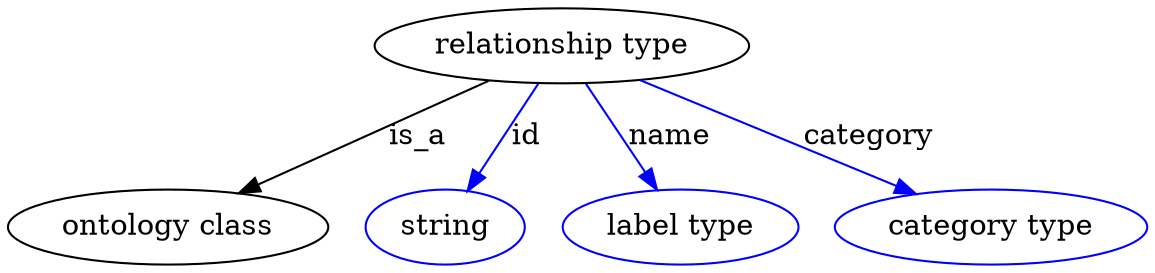 digraph {
	graph [bb="0,0,446.24,123"];
	node [label="\N"];
	"relationship type"	[height=0.5,
		label="relationship type",
		pos="218.74,105",
		width=1.9318];
	"ontology class"	[height=0.5,
		pos="61.745,18",
		width=1.7151];
	"relationship type" -> "ontology class"	[label=is_a,
		lp="160.74,61.5",
		pos="e,89.83,34.205 189.95,88.41 164.34,74.544 126.74,54.188 98.875,39.102"];
	id	[color=blue,
		height=0.5,
		label=string,
		pos="171.74,18",
		width=0.84854];
	"relationship type" -> id	[color=blue,
		label=id,
		lp="204.24,61.5",
		pos="e,180.76,35.31 209.23,86.799 202.48,74.58 193.3,57.976 185.71,44.257",
		style=solid];
	name	[color=blue,
		height=0.5,
		label="label type",
		pos="265.74,18",
		width=1.2638];
	"relationship type" -> name	[color=blue,
		label=name,
		lp="261.24,61.5",
		pos="e,256.41,35.885 228.26,86.799 234.92,74.738 243.96,58.403 251.48,44.79",
		style=solid];
	category	[color=blue,
		height=0.5,
		label="category type",
		pos="387.74,18",
		width=1.6249];
	"relationship type" -> category	[color=blue,
		label=category,
		lp="337.24,61.5",
		pos="e,358.5,33.71 249.35,88.607 277.45,74.473 319.2,53.474 349.49,38.239",
		style=solid];
}

